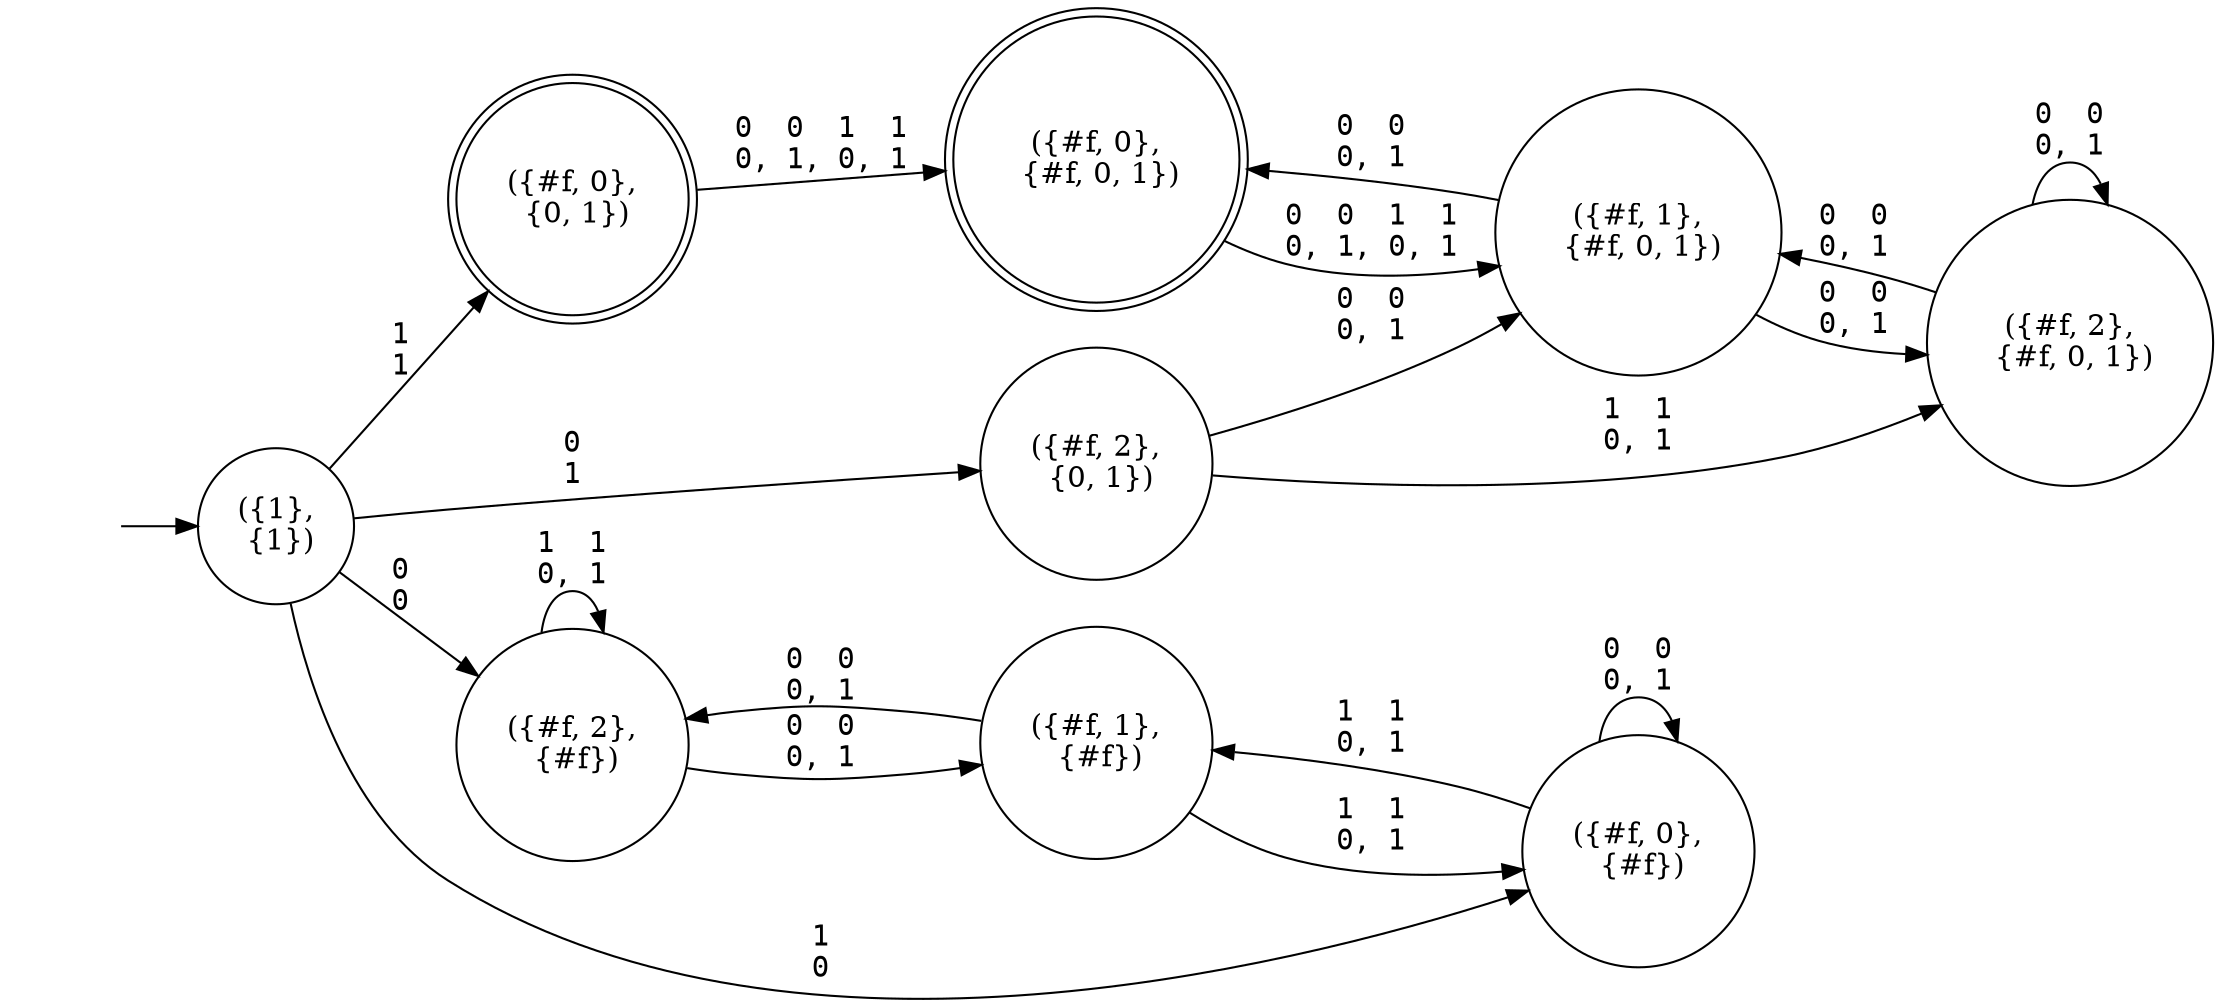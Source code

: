 // Conjunction
digraph G {
rankdir="LR";edge[fontname=Courier];
node[shape=circle];
"#entry#"[shape=none label=""];
"({#f, 0},\n {0, 1})"[shape=doublecircle];
"({#f, 0},\n {#f, 0, 1})"[shape=doublecircle];

"#entry#"->"({1},\n {1})"

"({1},\n {1})"->"({#f, 2},\n {#f})"[label="0\n0"];
"({1},\n {1})"->"({#f, 2},\n {0, 1})"[label="0\n1"];
"({1},\n {1})"->"({#f, 0},\n {#f})"[label="1\n0"];
"({1},\n {1})"->"({#f, 0},\n {0, 1})"[label="1\n1"];

"({#f, 2},\n {#f})"->"({#f, 1},\n {#f})"[label="0  0\n0, 1"];
"({#f, 2},\n {#f})"->"({#f, 2},\n {#f})"[label="1  1\n0, 1"];

"({#f, 2},\n {0, 1})"->"({#f, 1},\n {#f, 0, 1})"[label="0  0\n0, 1"];
"({#f, 2},\n {0, 1})"->"({#f, 2},\n {#f, 0, 1})"[label="1  1\n0, 1"];

"({#f, 0},\n {#f})"->"({#f, 0},\n {#f})"[label="0  0\n0, 1"];
"({#f, 0},\n {#f})"->"({#f, 1},\n {#f})"[label="1  1\n0, 1"];

"({#f, 0},\n {0, 1})"->"({#f, 0},\n {#f, 0, 1})"[label="0  0  1  1\n0, 1, 0, 1"];

"({#f, 1},\n {#f})"->"({#f, 2},\n {#f})"[label="0  0\n0, 1"];
"({#f, 1},\n {#f})"->"({#f, 0},\n {#f})"[label="1  1\n0, 1"];

"({#f, 1},\n {#f, 0, 1})"->"({#f, 2},\n {#f, 0, 1})"[label="0  0\n0, 1"];
"({#f, 1},\n {#f, 0, 1})"->"({#f, 0},\n {#f, 0, 1})"[label="0  0\n0, 1"];

"({#f, 2},\n {#f, 0, 1})"->"({#f, 1},\n {#f, 0, 1})"[label="0  0\n0, 1"];
"({#f, 2},\n {#f, 0, 1})"->"({#f, 2},\n {#f, 0, 1})"[label="0  0\n0, 1"];

"({#f, 0},\n {#f, 0, 1})"->"({#f, 1},\n {#f, 0, 1})"[label="0  0  1  1\n0, 1, 0, 1"];

}
